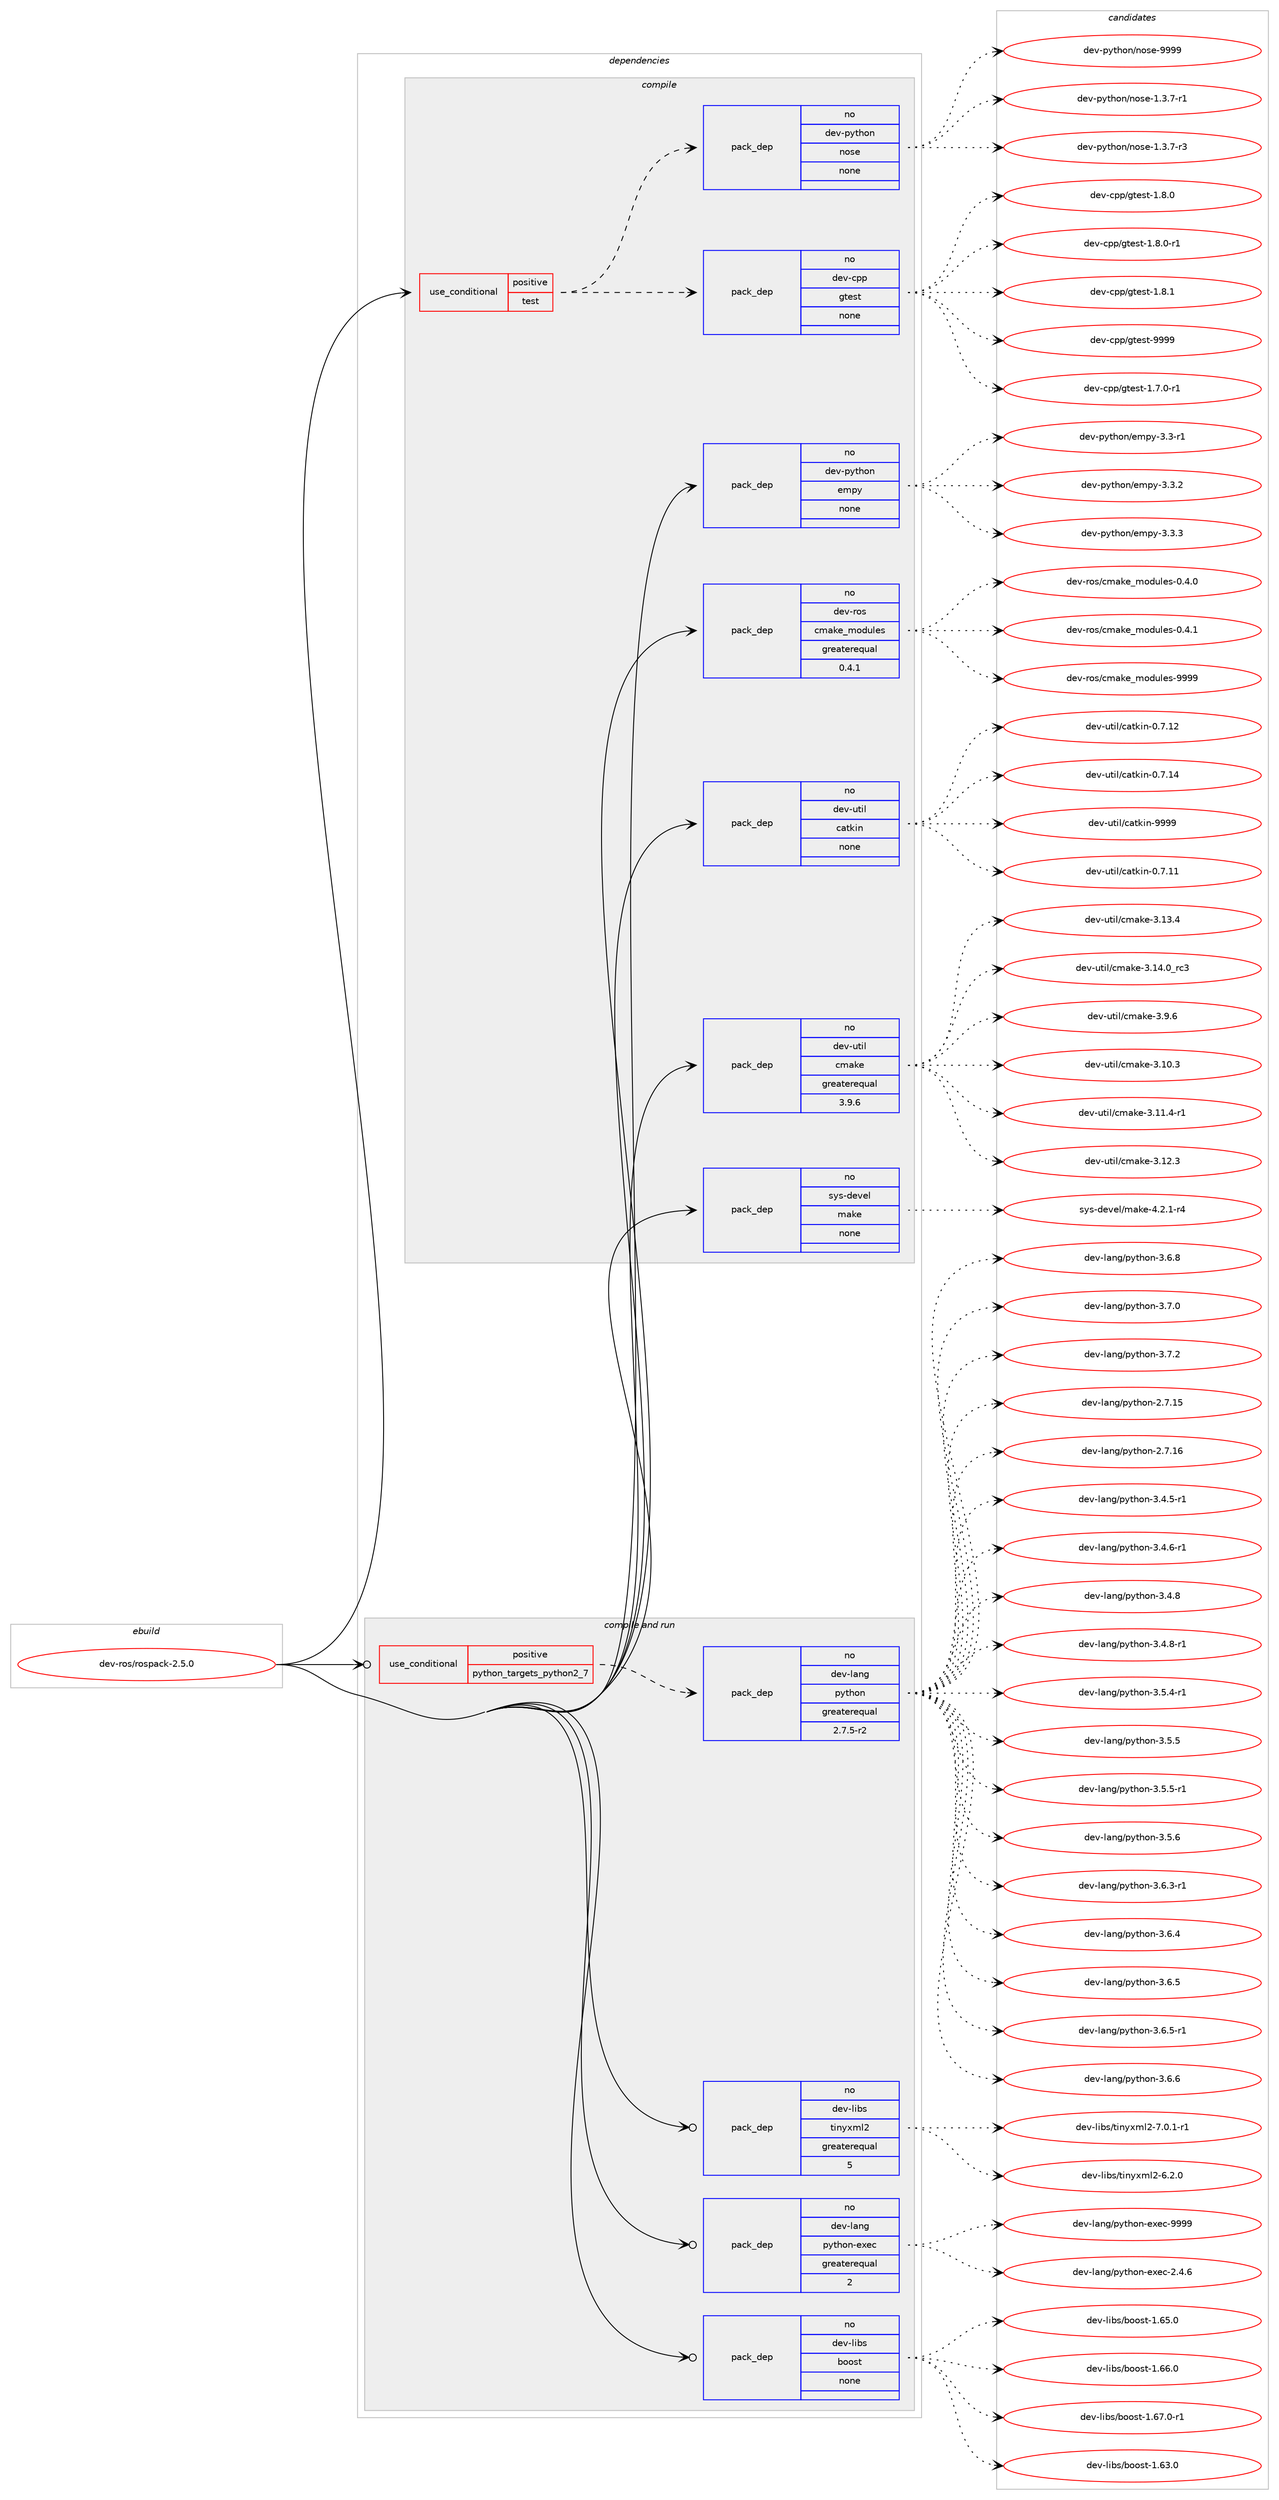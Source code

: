 digraph prolog {

# *************
# Graph options
# *************

newrank=true;
concentrate=true;
compound=true;
graph [rankdir=LR,fontname=Helvetica,fontsize=10,ranksep=1.5];#, ranksep=2.5, nodesep=0.2];
edge  [arrowhead=vee];
node  [fontname=Helvetica,fontsize=10];

# **********
# The ebuild
# **********

subgraph cluster_leftcol {
color=gray;
rank=same;
label=<<i>ebuild</i>>;
id [label="dev-ros/rospack-2.5.0", color=red, width=4, href="../dev-ros/rospack-2.5.0.svg"];
}

# ****************
# The dependencies
# ****************

subgraph cluster_midcol {
color=gray;
label=<<i>dependencies</i>>;
subgraph cluster_compile {
fillcolor="#eeeeee";
style=filled;
label=<<i>compile</i>>;
subgraph cond390059 {
dependency1466372 [label=<<TABLE BORDER="0" CELLBORDER="1" CELLSPACING="0" CELLPADDING="4"><TR><TD ROWSPAN="3" CELLPADDING="10">use_conditional</TD></TR><TR><TD>positive</TD></TR><TR><TD>test</TD></TR></TABLE>>, shape=none, color=red];
subgraph pack1052923 {
dependency1466373 [label=<<TABLE BORDER="0" CELLBORDER="1" CELLSPACING="0" CELLPADDING="4" WIDTH="220"><TR><TD ROWSPAN="6" CELLPADDING="30">pack_dep</TD></TR><TR><TD WIDTH="110">no</TD></TR><TR><TD>dev-cpp</TD></TR><TR><TD>gtest</TD></TR><TR><TD>none</TD></TR><TR><TD></TD></TR></TABLE>>, shape=none, color=blue];
}
dependency1466372:e -> dependency1466373:w [weight=20,style="dashed",arrowhead="vee"];
subgraph pack1052924 {
dependency1466374 [label=<<TABLE BORDER="0" CELLBORDER="1" CELLSPACING="0" CELLPADDING="4" WIDTH="220"><TR><TD ROWSPAN="6" CELLPADDING="30">pack_dep</TD></TR><TR><TD WIDTH="110">no</TD></TR><TR><TD>dev-python</TD></TR><TR><TD>nose</TD></TR><TR><TD>none</TD></TR><TR><TD></TD></TR></TABLE>>, shape=none, color=blue];
}
dependency1466372:e -> dependency1466374:w [weight=20,style="dashed",arrowhead="vee"];
}
id:e -> dependency1466372:w [weight=20,style="solid",arrowhead="vee"];
subgraph pack1052925 {
dependency1466375 [label=<<TABLE BORDER="0" CELLBORDER="1" CELLSPACING="0" CELLPADDING="4" WIDTH="220"><TR><TD ROWSPAN="6" CELLPADDING="30">pack_dep</TD></TR><TR><TD WIDTH="110">no</TD></TR><TR><TD>dev-python</TD></TR><TR><TD>empy</TD></TR><TR><TD>none</TD></TR><TR><TD></TD></TR></TABLE>>, shape=none, color=blue];
}
id:e -> dependency1466375:w [weight=20,style="solid",arrowhead="vee"];
subgraph pack1052926 {
dependency1466376 [label=<<TABLE BORDER="0" CELLBORDER="1" CELLSPACING="0" CELLPADDING="4" WIDTH="220"><TR><TD ROWSPAN="6" CELLPADDING="30">pack_dep</TD></TR><TR><TD WIDTH="110">no</TD></TR><TR><TD>dev-ros</TD></TR><TR><TD>cmake_modules</TD></TR><TR><TD>greaterequal</TD></TR><TR><TD>0.4.1</TD></TR></TABLE>>, shape=none, color=blue];
}
id:e -> dependency1466376:w [weight=20,style="solid",arrowhead="vee"];
subgraph pack1052927 {
dependency1466377 [label=<<TABLE BORDER="0" CELLBORDER="1" CELLSPACING="0" CELLPADDING="4" WIDTH="220"><TR><TD ROWSPAN="6" CELLPADDING="30">pack_dep</TD></TR><TR><TD WIDTH="110">no</TD></TR><TR><TD>dev-util</TD></TR><TR><TD>catkin</TD></TR><TR><TD>none</TD></TR><TR><TD></TD></TR></TABLE>>, shape=none, color=blue];
}
id:e -> dependency1466377:w [weight=20,style="solid",arrowhead="vee"];
subgraph pack1052928 {
dependency1466378 [label=<<TABLE BORDER="0" CELLBORDER="1" CELLSPACING="0" CELLPADDING="4" WIDTH="220"><TR><TD ROWSPAN="6" CELLPADDING="30">pack_dep</TD></TR><TR><TD WIDTH="110">no</TD></TR><TR><TD>dev-util</TD></TR><TR><TD>cmake</TD></TR><TR><TD>greaterequal</TD></TR><TR><TD>3.9.6</TD></TR></TABLE>>, shape=none, color=blue];
}
id:e -> dependency1466378:w [weight=20,style="solid",arrowhead="vee"];
subgraph pack1052929 {
dependency1466379 [label=<<TABLE BORDER="0" CELLBORDER="1" CELLSPACING="0" CELLPADDING="4" WIDTH="220"><TR><TD ROWSPAN="6" CELLPADDING="30">pack_dep</TD></TR><TR><TD WIDTH="110">no</TD></TR><TR><TD>sys-devel</TD></TR><TR><TD>make</TD></TR><TR><TD>none</TD></TR><TR><TD></TD></TR></TABLE>>, shape=none, color=blue];
}
id:e -> dependency1466379:w [weight=20,style="solid",arrowhead="vee"];
}
subgraph cluster_compileandrun {
fillcolor="#eeeeee";
style=filled;
label=<<i>compile and run</i>>;
subgraph cond390060 {
dependency1466380 [label=<<TABLE BORDER="0" CELLBORDER="1" CELLSPACING="0" CELLPADDING="4"><TR><TD ROWSPAN="3" CELLPADDING="10">use_conditional</TD></TR><TR><TD>positive</TD></TR><TR><TD>python_targets_python2_7</TD></TR></TABLE>>, shape=none, color=red];
subgraph pack1052930 {
dependency1466381 [label=<<TABLE BORDER="0" CELLBORDER="1" CELLSPACING="0" CELLPADDING="4" WIDTH="220"><TR><TD ROWSPAN="6" CELLPADDING="30">pack_dep</TD></TR><TR><TD WIDTH="110">no</TD></TR><TR><TD>dev-lang</TD></TR><TR><TD>python</TD></TR><TR><TD>greaterequal</TD></TR><TR><TD>2.7.5-r2</TD></TR></TABLE>>, shape=none, color=blue];
}
dependency1466380:e -> dependency1466381:w [weight=20,style="dashed",arrowhead="vee"];
}
id:e -> dependency1466380:w [weight=20,style="solid",arrowhead="odotvee"];
subgraph pack1052931 {
dependency1466382 [label=<<TABLE BORDER="0" CELLBORDER="1" CELLSPACING="0" CELLPADDING="4" WIDTH="220"><TR><TD ROWSPAN="6" CELLPADDING="30">pack_dep</TD></TR><TR><TD WIDTH="110">no</TD></TR><TR><TD>dev-lang</TD></TR><TR><TD>python-exec</TD></TR><TR><TD>greaterequal</TD></TR><TR><TD>2</TD></TR></TABLE>>, shape=none, color=blue];
}
id:e -> dependency1466382:w [weight=20,style="solid",arrowhead="odotvee"];
subgraph pack1052932 {
dependency1466383 [label=<<TABLE BORDER="0" CELLBORDER="1" CELLSPACING="0" CELLPADDING="4" WIDTH="220"><TR><TD ROWSPAN="6" CELLPADDING="30">pack_dep</TD></TR><TR><TD WIDTH="110">no</TD></TR><TR><TD>dev-libs</TD></TR><TR><TD>boost</TD></TR><TR><TD>none</TD></TR><TR><TD></TD></TR></TABLE>>, shape=none, color=blue];
}
id:e -> dependency1466383:w [weight=20,style="solid",arrowhead="odotvee"];
subgraph pack1052933 {
dependency1466384 [label=<<TABLE BORDER="0" CELLBORDER="1" CELLSPACING="0" CELLPADDING="4" WIDTH="220"><TR><TD ROWSPAN="6" CELLPADDING="30">pack_dep</TD></TR><TR><TD WIDTH="110">no</TD></TR><TR><TD>dev-libs</TD></TR><TR><TD>tinyxml2</TD></TR><TR><TD>greaterequal</TD></TR><TR><TD>5</TD></TR></TABLE>>, shape=none, color=blue];
}
id:e -> dependency1466384:w [weight=20,style="solid",arrowhead="odotvee"];
}
subgraph cluster_run {
fillcolor="#eeeeee";
style=filled;
label=<<i>run</i>>;
}
}

# **************
# The candidates
# **************

subgraph cluster_choices {
rank=same;
color=gray;
label=<<i>candidates</i>>;

subgraph choice1052923 {
color=black;
nodesep=1;
choice1001011184599112112471031161011151164549465546484511449 [label="dev-cpp/gtest-1.7.0-r1", color=red, width=4,href="../dev-cpp/gtest-1.7.0-r1.svg"];
choice100101118459911211247103116101115116454946564648 [label="dev-cpp/gtest-1.8.0", color=red, width=4,href="../dev-cpp/gtest-1.8.0.svg"];
choice1001011184599112112471031161011151164549465646484511449 [label="dev-cpp/gtest-1.8.0-r1", color=red, width=4,href="../dev-cpp/gtest-1.8.0-r1.svg"];
choice100101118459911211247103116101115116454946564649 [label="dev-cpp/gtest-1.8.1", color=red, width=4,href="../dev-cpp/gtest-1.8.1.svg"];
choice1001011184599112112471031161011151164557575757 [label="dev-cpp/gtest-9999", color=red, width=4,href="../dev-cpp/gtest-9999.svg"];
dependency1466373:e -> choice1001011184599112112471031161011151164549465546484511449:w [style=dotted,weight="100"];
dependency1466373:e -> choice100101118459911211247103116101115116454946564648:w [style=dotted,weight="100"];
dependency1466373:e -> choice1001011184599112112471031161011151164549465646484511449:w [style=dotted,weight="100"];
dependency1466373:e -> choice100101118459911211247103116101115116454946564649:w [style=dotted,weight="100"];
dependency1466373:e -> choice1001011184599112112471031161011151164557575757:w [style=dotted,weight="100"];
}
subgraph choice1052924 {
color=black;
nodesep=1;
choice10010111845112121116104111110471101111151014549465146554511449 [label="dev-python/nose-1.3.7-r1", color=red, width=4,href="../dev-python/nose-1.3.7-r1.svg"];
choice10010111845112121116104111110471101111151014549465146554511451 [label="dev-python/nose-1.3.7-r3", color=red, width=4,href="../dev-python/nose-1.3.7-r3.svg"];
choice10010111845112121116104111110471101111151014557575757 [label="dev-python/nose-9999", color=red, width=4,href="../dev-python/nose-9999.svg"];
dependency1466374:e -> choice10010111845112121116104111110471101111151014549465146554511449:w [style=dotted,weight="100"];
dependency1466374:e -> choice10010111845112121116104111110471101111151014549465146554511451:w [style=dotted,weight="100"];
dependency1466374:e -> choice10010111845112121116104111110471101111151014557575757:w [style=dotted,weight="100"];
}
subgraph choice1052925 {
color=black;
nodesep=1;
choice1001011184511212111610411111047101109112121455146514511449 [label="dev-python/empy-3.3-r1", color=red, width=4,href="../dev-python/empy-3.3-r1.svg"];
choice1001011184511212111610411111047101109112121455146514650 [label="dev-python/empy-3.3.2", color=red, width=4,href="../dev-python/empy-3.3.2.svg"];
choice1001011184511212111610411111047101109112121455146514651 [label="dev-python/empy-3.3.3", color=red, width=4,href="../dev-python/empy-3.3.3.svg"];
dependency1466375:e -> choice1001011184511212111610411111047101109112121455146514511449:w [style=dotted,weight="100"];
dependency1466375:e -> choice1001011184511212111610411111047101109112121455146514650:w [style=dotted,weight="100"];
dependency1466375:e -> choice1001011184511212111610411111047101109112121455146514651:w [style=dotted,weight="100"];
}
subgraph choice1052926 {
color=black;
nodesep=1;
choice1001011184511411111547991099710710195109111100117108101115454846524648 [label="dev-ros/cmake_modules-0.4.0", color=red, width=4,href="../dev-ros/cmake_modules-0.4.0.svg"];
choice1001011184511411111547991099710710195109111100117108101115454846524649 [label="dev-ros/cmake_modules-0.4.1", color=red, width=4,href="../dev-ros/cmake_modules-0.4.1.svg"];
choice10010111845114111115479910997107101951091111001171081011154557575757 [label="dev-ros/cmake_modules-9999", color=red, width=4,href="../dev-ros/cmake_modules-9999.svg"];
dependency1466376:e -> choice1001011184511411111547991099710710195109111100117108101115454846524648:w [style=dotted,weight="100"];
dependency1466376:e -> choice1001011184511411111547991099710710195109111100117108101115454846524649:w [style=dotted,weight="100"];
dependency1466376:e -> choice10010111845114111115479910997107101951091111001171081011154557575757:w [style=dotted,weight="100"];
}
subgraph choice1052927 {
color=black;
nodesep=1;
choice1001011184511711610510847999711610710511045484655464949 [label="dev-util/catkin-0.7.11", color=red, width=4,href="../dev-util/catkin-0.7.11.svg"];
choice1001011184511711610510847999711610710511045484655464950 [label="dev-util/catkin-0.7.12", color=red, width=4,href="../dev-util/catkin-0.7.12.svg"];
choice1001011184511711610510847999711610710511045484655464952 [label="dev-util/catkin-0.7.14", color=red, width=4,href="../dev-util/catkin-0.7.14.svg"];
choice100101118451171161051084799971161071051104557575757 [label="dev-util/catkin-9999", color=red, width=4,href="../dev-util/catkin-9999.svg"];
dependency1466377:e -> choice1001011184511711610510847999711610710511045484655464949:w [style=dotted,weight="100"];
dependency1466377:e -> choice1001011184511711610510847999711610710511045484655464950:w [style=dotted,weight="100"];
dependency1466377:e -> choice1001011184511711610510847999711610710511045484655464952:w [style=dotted,weight="100"];
dependency1466377:e -> choice100101118451171161051084799971161071051104557575757:w [style=dotted,weight="100"];
}
subgraph choice1052928 {
color=black;
nodesep=1;
choice1001011184511711610510847991099710710145514649484651 [label="dev-util/cmake-3.10.3", color=red, width=4,href="../dev-util/cmake-3.10.3.svg"];
choice10010111845117116105108479910997107101455146494946524511449 [label="dev-util/cmake-3.11.4-r1", color=red, width=4,href="../dev-util/cmake-3.11.4-r1.svg"];
choice1001011184511711610510847991099710710145514649504651 [label="dev-util/cmake-3.12.3", color=red, width=4,href="../dev-util/cmake-3.12.3.svg"];
choice1001011184511711610510847991099710710145514649514652 [label="dev-util/cmake-3.13.4", color=red, width=4,href="../dev-util/cmake-3.13.4.svg"];
choice1001011184511711610510847991099710710145514649524648951149951 [label="dev-util/cmake-3.14.0_rc3", color=red, width=4,href="../dev-util/cmake-3.14.0_rc3.svg"];
choice10010111845117116105108479910997107101455146574654 [label="dev-util/cmake-3.9.6", color=red, width=4,href="../dev-util/cmake-3.9.6.svg"];
dependency1466378:e -> choice1001011184511711610510847991099710710145514649484651:w [style=dotted,weight="100"];
dependency1466378:e -> choice10010111845117116105108479910997107101455146494946524511449:w [style=dotted,weight="100"];
dependency1466378:e -> choice1001011184511711610510847991099710710145514649504651:w [style=dotted,weight="100"];
dependency1466378:e -> choice1001011184511711610510847991099710710145514649514652:w [style=dotted,weight="100"];
dependency1466378:e -> choice1001011184511711610510847991099710710145514649524648951149951:w [style=dotted,weight="100"];
dependency1466378:e -> choice10010111845117116105108479910997107101455146574654:w [style=dotted,weight="100"];
}
subgraph choice1052929 {
color=black;
nodesep=1;
choice1151211154510010111810110847109971071014552465046494511452 [label="sys-devel/make-4.2.1-r4", color=red, width=4,href="../sys-devel/make-4.2.1-r4.svg"];
dependency1466379:e -> choice1151211154510010111810110847109971071014552465046494511452:w [style=dotted,weight="100"];
}
subgraph choice1052930 {
color=black;
nodesep=1;
choice10010111845108971101034711212111610411111045504655464953 [label="dev-lang/python-2.7.15", color=red, width=4,href="../dev-lang/python-2.7.15.svg"];
choice10010111845108971101034711212111610411111045504655464954 [label="dev-lang/python-2.7.16", color=red, width=4,href="../dev-lang/python-2.7.16.svg"];
choice1001011184510897110103471121211161041111104551465246534511449 [label="dev-lang/python-3.4.5-r1", color=red, width=4,href="../dev-lang/python-3.4.5-r1.svg"];
choice1001011184510897110103471121211161041111104551465246544511449 [label="dev-lang/python-3.4.6-r1", color=red, width=4,href="../dev-lang/python-3.4.6-r1.svg"];
choice100101118451089711010347112121116104111110455146524656 [label="dev-lang/python-3.4.8", color=red, width=4,href="../dev-lang/python-3.4.8.svg"];
choice1001011184510897110103471121211161041111104551465246564511449 [label="dev-lang/python-3.4.8-r1", color=red, width=4,href="../dev-lang/python-3.4.8-r1.svg"];
choice1001011184510897110103471121211161041111104551465346524511449 [label="dev-lang/python-3.5.4-r1", color=red, width=4,href="../dev-lang/python-3.5.4-r1.svg"];
choice100101118451089711010347112121116104111110455146534653 [label="dev-lang/python-3.5.5", color=red, width=4,href="../dev-lang/python-3.5.5.svg"];
choice1001011184510897110103471121211161041111104551465346534511449 [label="dev-lang/python-3.5.5-r1", color=red, width=4,href="../dev-lang/python-3.5.5-r1.svg"];
choice100101118451089711010347112121116104111110455146534654 [label="dev-lang/python-3.5.6", color=red, width=4,href="../dev-lang/python-3.5.6.svg"];
choice1001011184510897110103471121211161041111104551465446514511449 [label="dev-lang/python-3.6.3-r1", color=red, width=4,href="../dev-lang/python-3.6.3-r1.svg"];
choice100101118451089711010347112121116104111110455146544652 [label="dev-lang/python-3.6.4", color=red, width=4,href="../dev-lang/python-3.6.4.svg"];
choice100101118451089711010347112121116104111110455146544653 [label="dev-lang/python-3.6.5", color=red, width=4,href="../dev-lang/python-3.6.5.svg"];
choice1001011184510897110103471121211161041111104551465446534511449 [label="dev-lang/python-3.6.5-r1", color=red, width=4,href="../dev-lang/python-3.6.5-r1.svg"];
choice100101118451089711010347112121116104111110455146544654 [label="dev-lang/python-3.6.6", color=red, width=4,href="../dev-lang/python-3.6.6.svg"];
choice100101118451089711010347112121116104111110455146544656 [label="dev-lang/python-3.6.8", color=red, width=4,href="../dev-lang/python-3.6.8.svg"];
choice100101118451089711010347112121116104111110455146554648 [label="dev-lang/python-3.7.0", color=red, width=4,href="../dev-lang/python-3.7.0.svg"];
choice100101118451089711010347112121116104111110455146554650 [label="dev-lang/python-3.7.2", color=red, width=4,href="../dev-lang/python-3.7.2.svg"];
dependency1466381:e -> choice10010111845108971101034711212111610411111045504655464953:w [style=dotted,weight="100"];
dependency1466381:e -> choice10010111845108971101034711212111610411111045504655464954:w [style=dotted,weight="100"];
dependency1466381:e -> choice1001011184510897110103471121211161041111104551465246534511449:w [style=dotted,weight="100"];
dependency1466381:e -> choice1001011184510897110103471121211161041111104551465246544511449:w [style=dotted,weight="100"];
dependency1466381:e -> choice100101118451089711010347112121116104111110455146524656:w [style=dotted,weight="100"];
dependency1466381:e -> choice1001011184510897110103471121211161041111104551465246564511449:w [style=dotted,weight="100"];
dependency1466381:e -> choice1001011184510897110103471121211161041111104551465346524511449:w [style=dotted,weight="100"];
dependency1466381:e -> choice100101118451089711010347112121116104111110455146534653:w [style=dotted,weight="100"];
dependency1466381:e -> choice1001011184510897110103471121211161041111104551465346534511449:w [style=dotted,weight="100"];
dependency1466381:e -> choice100101118451089711010347112121116104111110455146534654:w [style=dotted,weight="100"];
dependency1466381:e -> choice1001011184510897110103471121211161041111104551465446514511449:w [style=dotted,weight="100"];
dependency1466381:e -> choice100101118451089711010347112121116104111110455146544652:w [style=dotted,weight="100"];
dependency1466381:e -> choice100101118451089711010347112121116104111110455146544653:w [style=dotted,weight="100"];
dependency1466381:e -> choice1001011184510897110103471121211161041111104551465446534511449:w [style=dotted,weight="100"];
dependency1466381:e -> choice100101118451089711010347112121116104111110455146544654:w [style=dotted,weight="100"];
dependency1466381:e -> choice100101118451089711010347112121116104111110455146544656:w [style=dotted,weight="100"];
dependency1466381:e -> choice100101118451089711010347112121116104111110455146554648:w [style=dotted,weight="100"];
dependency1466381:e -> choice100101118451089711010347112121116104111110455146554650:w [style=dotted,weight="100"];
}
subgraph choice1052931 {
color=black;
nodesep=1;
choice1001011184510897110103471121211161041111104510112010199455046524654 [label="dev-lang/python-exec-2.4.6", color=red, width=4,href="../dev-lang/python-exec-2.4.6.svg"];
choice10010111845108971101034711212111610411111045101120101994557575757 [label="dev-lang/python-exec-9999", color=red, width=4,href="../dev-lang/python-exec-9999.svg"];
dependency1466382:e -> choice1001011184510897110103471121211161041111104510112010199455046524654:w [style=dotted,weight="100"];
dependency1466382:e -> choice10010111845108971101034711212111610411111045101120101994557575757:w [style=dotted,weight="100"];
}
subgraph choice1052932 {
color=black;
nodesep=1;
choice1001011184510810598115479811111111511645494654514648 [label="dev-libs/boost-1.63.0", color=red, width=4,href="../dev-libs/boost-1.63.0.svg"];
choice1001011184510810598115479811111111511645494654534648 [label="dev-libs/boost-1.65.0", color=red, width=4,href="../dev-libs/boost-1.65.0.svg"];
choice1001011184510810598115479811111111511645494654544648 [label="dev-libs/boost-1.66.0", color=red, width=4,href="../dev-libs/boost-1.66.0.svg"];
choice10010111845108105981154798111111115116454946545546484511449 [label="dev-libs/boost-1.67.0-r1", color=red, width=4,href="../dev-libs/boost-1.67.0-r1.svg"];
dependency1466383:e -> choice1001011184510810598115479811111111511645494654514648:w [style=dotted,weight="100"];
dependency1466383:e -> choice1001011184510810598115479811111111511645494654534648:w [style=dotted,weight="100"];
dependency1466383:e -> choice1001011184510810598115479811111111511645494654544648:w [style=dotted,weight="100"];
dependency1466383:e -> choice10010111845108105981154798111111115116454946545546484511449:w [style=dotted,weight="100"];
}
subgraph choice1052933 {
color=black;
nodesep=1;
choice10010111845108105981154711610511012112010910850455446504648 [label="dev-libs/tinyxml2-6.2.0", color=red, width=4,href="../dev-libs/tinyxml2-6.2.0.svg"];
choice100101118451081059811547116105110121120109108504555464846494511449 [label="dev-libs/tinyxml2-7.0.1-r1", color=red, width=4,href="../dev-libs/tinyxml2-7.0.1-r1.svg"];
dependency1466384:e -> choice10010111845108105981154711610511012112010910850455446504648:w [style=dotted,weight="100"];
dependency1466384:e -> choice100101118451081059811547116105110121120109108504555464846494511449:w [style=dotted,weight="100"];
}
}

}
